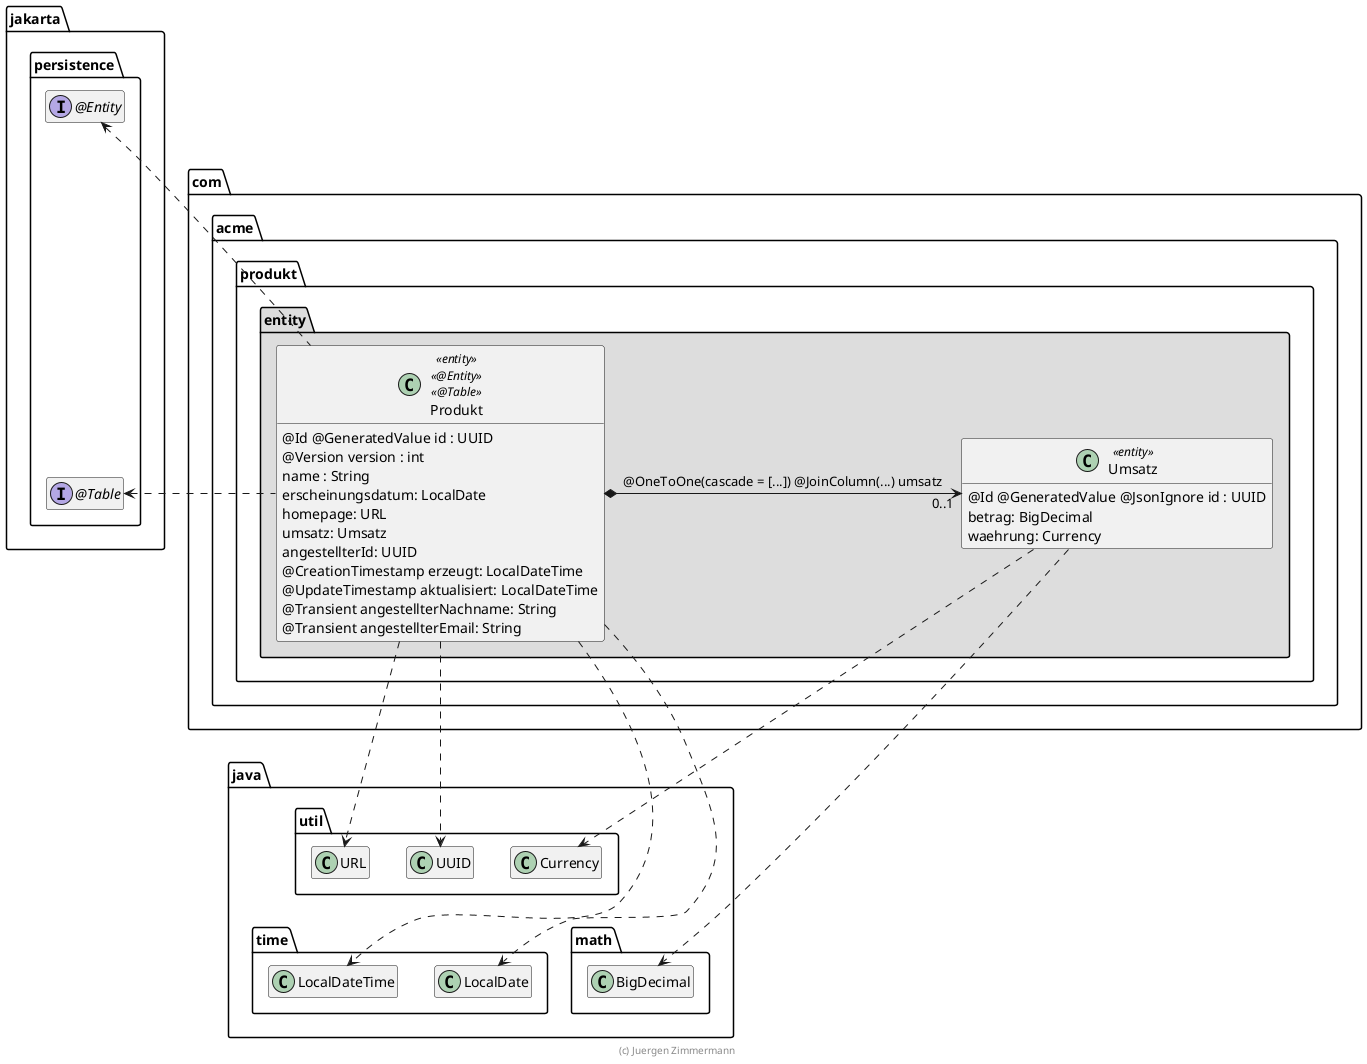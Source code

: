 ' Copyright (C) 2019 - present Juergen Zimmermann, Hochschule Karlsruhe
'
' This program is free software: you can redistribute it and/or modify
' it under the terms of the GNU General Public License as published by
' the Free Software Foundation, either version 3 of the License, or
' (at your option) any later version.
'
' This program is distributed in the hope that it will be useful,
' but WITHOUT ANY WARRANTY; without even the implied warranty of
' MERCHANTABILITY or FITNESS FOR A PARTICULAR PURPOSE.  See the
' GNU General Public License for more details.
'
' You should have received a copy of the GNU General Public License
' along with this program.  If not, see <https://www.gnu.org/licenses/>.
@startuml Produkt

skinparam classAttributeIconSize 0
' skinparam monochrome true

package java {
    package util {
        class UUID
        class URL
        class Currency
    }

    package math {
        class BigDecimal
    }

    package time {
        class LocalDate
        class LocalDateTime
    }

    BigDecimal .up[hidden].> UUID
    UUID .[hidden].> LocalDate
}

package jakarta.persistence {
    interface "@Entity" as Entity
    interface "@Table" as Table

    Entity -[hidden]down-> Table
    LocalDateTime .up[hidden].> Table
}

package com.acme.produkt.entity #DDDDDD {
    class Umsatz <<entity>> {
        @Id @GeneratedValue @JsonIgnore id : UUID
        betrag: BigDecimal
        waehrung: Currency
    }

    class Produkt << entity >> << @Entity >> << @Table >> {
        @Id @GeneratedValue id : UUID
        @Version version : int
        name : String
        erscheinungsdatum: LocalDate
        homepage: URL
        umsatz: Umsatz
        angestellterId: UUID
        @CreationTimestamp erzeugt: LocalDateTime
        @UpdateTimestamp aktualisiert: LocalDateTime
        @Transient angestellterNachname: String
        @Transient angestellterEmail: String

    }

    Produkt *-right-> "0..1" Umsatz: @OneToOne(cascade = [...]) @JoinColumn(...) umsatz

    Produkt ..> UUID
    Produkt ..> LocalDate
    Produkt ..> LocalDateTime
    Produkt ..> URL
    Produkt .left.> Entity
    Produkt .left.> Table

    Umsatz ..> Currency
    Umsatz ..> BigDecimal
}

hide empty members

footer (c) Juergen Zimmermann

@enduml
